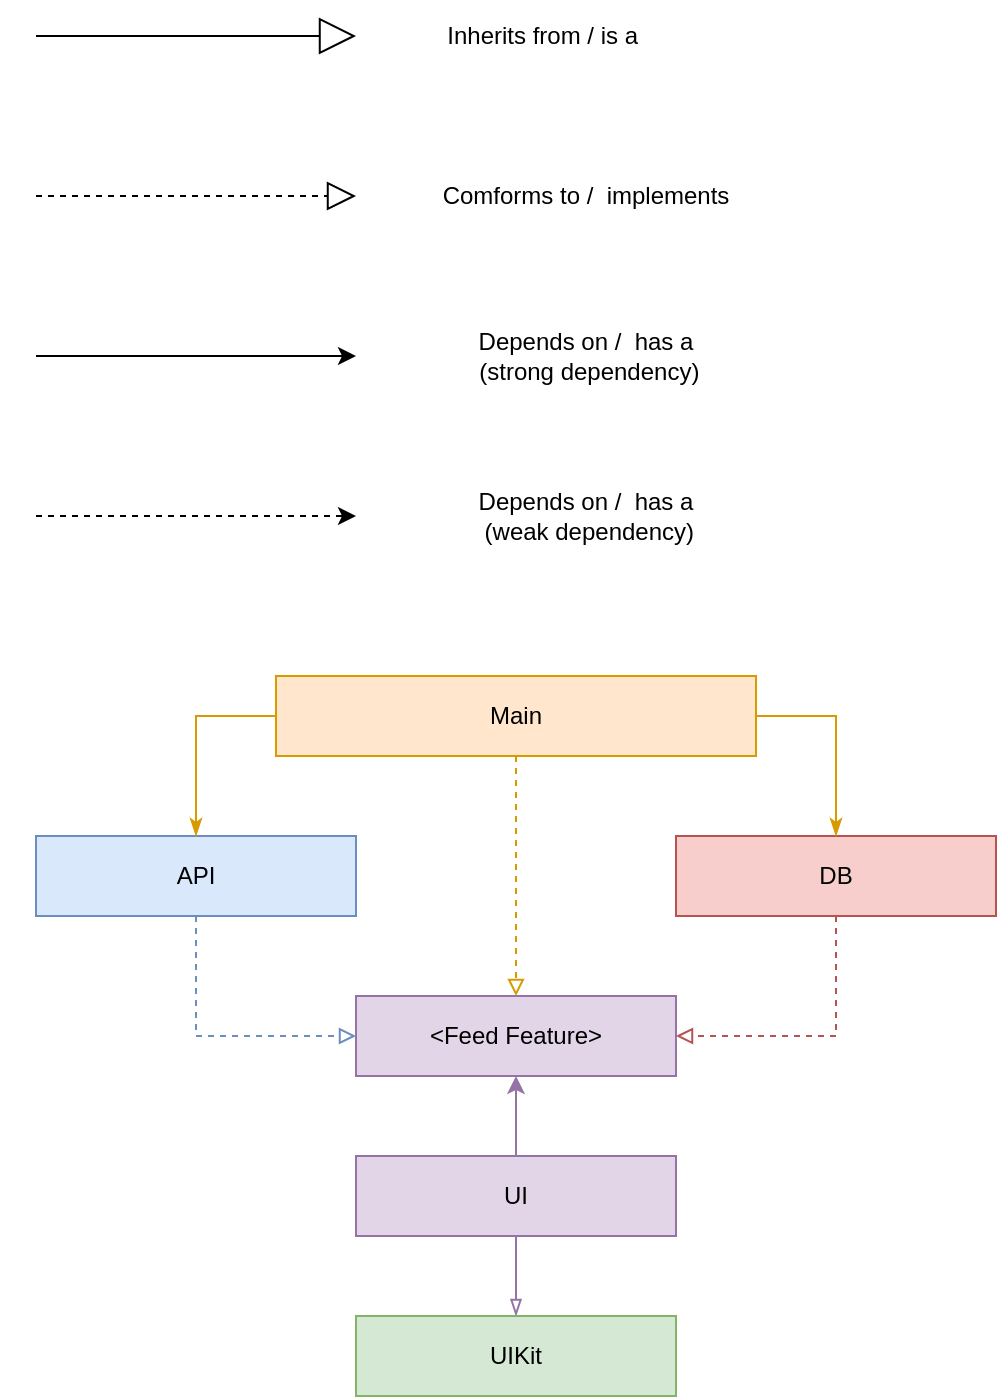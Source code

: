 <mxfile version="15.1.2" type="github"><diagram id="xwMgkTR6U9FmmENh-r6T" name="Page-1"><mxGraphModel dx="1554" dy="787" grid="1" gridSize="10" guides="1" tooltips="1" connect="1" arrows="1" fold="1" page="1" pageScale="1" pageWidth="827" pageHeight="1169" math="0" shadow="0"><root><mxCell id="0"/><mxCell id="1" parent="0"/><mxCell id="BgggwyupYvGtFukxCYWH-1" value="" style="endArrow=block;endSize=16;endFill=0;html=1;" parent="1" edge="1"><mxGeometry width="160" relative="1" as="geometry"><mxPoint x="80" y="80" as="sourcePoint"/><mxPoint x="240" y="80" as="targetPoint"/></mxGeometry></mxCell><mxCell id="BgggwyupYvGtFukxCYWH-2" value="Inherits from / is a&amp;nbsp;" style="text;html=1;strokeColor=none;fillColor=none;align=center;verticalAlign=middle;whiteSpace=wrap;rounded=0;" parent="1" vertex="1"><mxGeometry x="280" y="70" width="110" height="20" as="geometry"/></mxCell><mxCell id="BgggwyupYvGtFukxCYWH-3" value="" style="endArrow=block;dashed=1;endFill=0;endSize=12;html=1;" parent="1" edge="1"><mxGeometry width="160" relative="1" as="geometry"><mxPoint x="80" y="160" as="sourcePoint"/><mxPoint x="240" y="160" as="targetPoint"/></mxGeometry></mxCell><mxCell id="BgggwyupYvGtFukxCYWH-4" value="Comforms to&amp;nbsp;/ &amp;nbsp;implements" style="text;html=1;strokeColor=none;fillColor=none;align=center;verticalAlign=middle;whiteSpace=wrap;rounded=0;" parent="1" vertex="1"><mxGeometry x="280" y="150" width="150" height="20" as="geometry"/></mxCell><mxCell id="BgggwyupYvGtFukxCYWH-5" value="" style="endArrow=classic;html=1;" parent="1" edge="1"><mxGeometry width="50" height="50" relative="1" as="geometry"><mxPoint x="80" y="240" as="sourcePoint"/><mxPoint x="240" y="240" as="targetPoint"/></mxGeometry></mxCell><mxCell id="BgggwyupYvGtFukxCYWH-6" value="Depends on / &amp;nbsp;has a&lt;br&gt;&amp;nbsp;(strong dependency)" style="text;html=1;strokeColor=none;fillColor=none;align=center;verticalAlign=middle;whiteSpace=wrap;rounded=0;" parent="1" vertex="1"><mxGeometry x="280" y="230" width="150" height="20" as="geometry"/></mxCell><mxCell id="BgggwyupYvGtFukxCYWH-7" value="" style="endArrow=classic;html=1;dashed=1;" parent="1" edge="1"><mxGeometry width="50" height="50" relative="1" as="geometry"><mxPoint x="80.0" y="320" as="sourcePoint"/><mxPoint x="240.0" y="320" as="targetPoint"/></mxGeometry></mxCell><mxCell id="BgggwyupYvGtFukxCYWH-8" value="Depends on / &amp;nbsp;has a&lt;br&gt;&amp;nbsp;(weak dependency)" style="text;html=1;strokeColor=none;fillColor=none;align=center;verticalAlign=middle;whiteSpace=wrap;rounded=0;" parent="1" vertex="1"><mxGeometry x="280" y="310" width="150" height="20" as="geometry"/></mxCell><mxCell id="BgggwyupYvGtFukxCYWH-11" value="" style="edgeStyle=orthogonalEdgeStyle;rounded=0;orthogonalLoop=1;jettySize=auto;html=1;endArrow=blockThin;endFill=0;entryX=0.5;entryY=0;entryDx=0;entryDy=0;fillColor=#e1d5e7;strokeColor=#9673a6;" parent="1" source="BgggwyupYvGtFukxCYWH-9" target="BgggwyupYvGtFukxCYWH-10" edge="1"><mxGeometry relative="1" as="geometry"><mxPoint x="350" y="700" as="targetPoint"/></mxGeometry></mxCell><mxCell id="BgggwyupYvGtFukxCYWH-13" value="" style="edgeStyle=orthogonalEdgeStyle;rounded=0;orthogonalLoop=1;jettySize=auto;html=1;endArrow=classic;endFill=1;fillColor=#e1d5e7;strokeColor=#9673a6;" parent="1" source="BgggwyupYvGtFukxCYWH-9" target="BgggwyupYvGtFukxCYWH-12" edge="1"><mxGeometry relative="1" as="geometry"/></mxCell><mxCell id="BgggwyupYvGtFukxCYWH-9" value="UI" style="rounded=0;whiteSpace=wrap;html=1;fillColor=#e1d5e7;strokeColor=#9673a6;" parent="1" vertex="1"><mxGeometry x="240" y="640" width="160" height="40" as="geometry"/></mxCell><mxCell id="BgggwyupYvGtFukxCYWH-10" value="UIKit" style="rounded=0;whiteSpace=wrap;html=1;fillColor=#d5e8d4;strokeColor=#82b366;" parent="1" vertex="1"><mxGeometry x="240" y="720" width="160" height="40" as="geometry"/></mxCell><mxCell id="BgggwyupYvGtFukxCYWH-12" value="&amp;lt;Feed Feature&amp;gt;" style="rounded=0;whiteSpace=wrap;html=1;fillColor=#e1d5e7;strokeColor=#9673a6;" parent="1" vertex="1"><mxGeometry x="240" y="560" width="160" height="40" as="geometry"/></mxCell><mxCell id="BgggwyupYvGtFukxCYWH-15" value="" style="edgeStyle=orthogonalEdgeStyle;rounded=0;orthogonalLoop=1;jettySize=auto;html=1;endArrow=block;endFill=0;dashed=1;fillColor=#dae8fc;strokeColor=#6c8ebf;entryX=0;entryY=0.5;entryDx=0;entryDy=0;" parent="1" source="BgggwyupYvGtFukxCYWH-14" target="BgggwyupYvGtFukxCYWH-12" edge="1"><mxGeometry relative="1" as="geometry"/></mxCell><mxCell id="BgggwyupYvGtFukxCYWH-14" value="API" style="rounded=0;whiteSpace=wrap;html=1;fillColor=#dae8fc;strokeColor=#6c8ebf;" parent="1" vertex="1"><mxGeometry x="80" y="480" width="160" height="40" as="geometry"/></mxCell><mxCell id="BgggwyupYvGtFukxCYWH-16" value="DB" style="rounded=0;whiteSpace=wrap;html=1;fillColor=#f8cecc;strokeColor=#b85450;" parent="1" vertex="1"><mxGeometry x="400" y="480" width="160" height="40" as="geometry"/></mxCell><mxCell id="BgggwyupYvGtFukxCYWH-17" value="" style="edgeStyle=orthogonalEdgeStyle;rounded=0;orthogonalLoop=1;jettySize=auto;html=1;endArrow=block;endFill=0;dashed=1;fillColor=#f8cecc;strokeColor=#b85450;exitX=0.5;exitY=1;exitDx=0;exitDy=0;entryX=1;entryY=0.5;entryDx=0;entryDy=0;" parent="1" source="BgggwyupYvGtFukxCYWH-16" target="BgggwyupYvGtFukxCYWH-12" edge="1"><mxGeometry relative="1" as="geometry"><mxPoint x="330.0" y="530" as="sourcePoint"/><mxPoint x="440" y="600" as="targetPoint"/><Array as="points"><mxPoint x="480" y="580"/></Array></mxGeometry></mxCell><mxCell id="BgggwyupYvGtFukxCYWH-19" style="edgeStyle=orthogonalEdgeStyle;rounded=0;orthogonalLoop=1;jettySize=auto;html=1;entryX=0.5;entryY=0;entryDx=0;entryDy=0;dashed=1;endArrow=block;endFill=0;fillColor=#ffe6cc;strokeColor=#d79b00;" parent="1" source="BgggwyupYvGtFukxCYWH-18" target="BgggwyupYvGtFukxCYWH-12" edge="1"><mxGeometry relative="1" as="geometry"/></mxCell><mxCell id="BgggwyupYvGtFukxCYWH-20" style="edgeStyle=orthogonalEdgeStyle;rounded=0;orthogonalLoop=1;jettySize=auto;html=1;entryX=0.5;entryY=0;entryDx=0;entryDy=0;endArrow=classicThin;endFill=1;exitX=0;exitY=0.5;exitDx=0;exitDy=0;fillColor=#ffe6cc;strokeColor=#d79b00;" parent="1" source="BgggwyupYvGtFukxCYWH-18" target="BgggwyupYvGtFukxCYWH-14" edge="1"><mxGeometry relative="1" as="geometry"/></mxCell><mxCell id="BgggwyupYvGtFukxCYWH-18" value="Main" style="rounded=0;whiteSpace=wrap;html=1;fillColor=#ffe6cc;strokeColor=#d79b00;" parent="1" vertex="1"><mxGeometry x="200" y="400" width="240" height="40" as="geometry"/></mxCell><mxCell id="BgggwyupYvGtFukxCYWH-21" style="edgeStyle=orthogonalEdgeStyle;rounded=0;orthogonalLoop=1;jettySize=auto;html=1;entryX=0.5;entryY=0;entryDx=0;entryDy=0;endArrow=classicThin;endFill=1;exitX=1;exitY=0.5;exitDx=0;exitDy=0;fillColor=#ffe6cc;strokeColor=#d79b00;" parent="1" source="BgggwyupYvGtFukxCYWH-18" target="BgggwyupYvGtFukxCYWH-16" edge="1"><mxGeometry relative="1" as="geometry"><mxPoint x="210.0" y="430" as="sourcePoint"/><mxPoint x="170.0" y="490.0" as="targetPoint"/></mxGeometry></mxCell></root></mxGraphModel></diagram></mxfile>